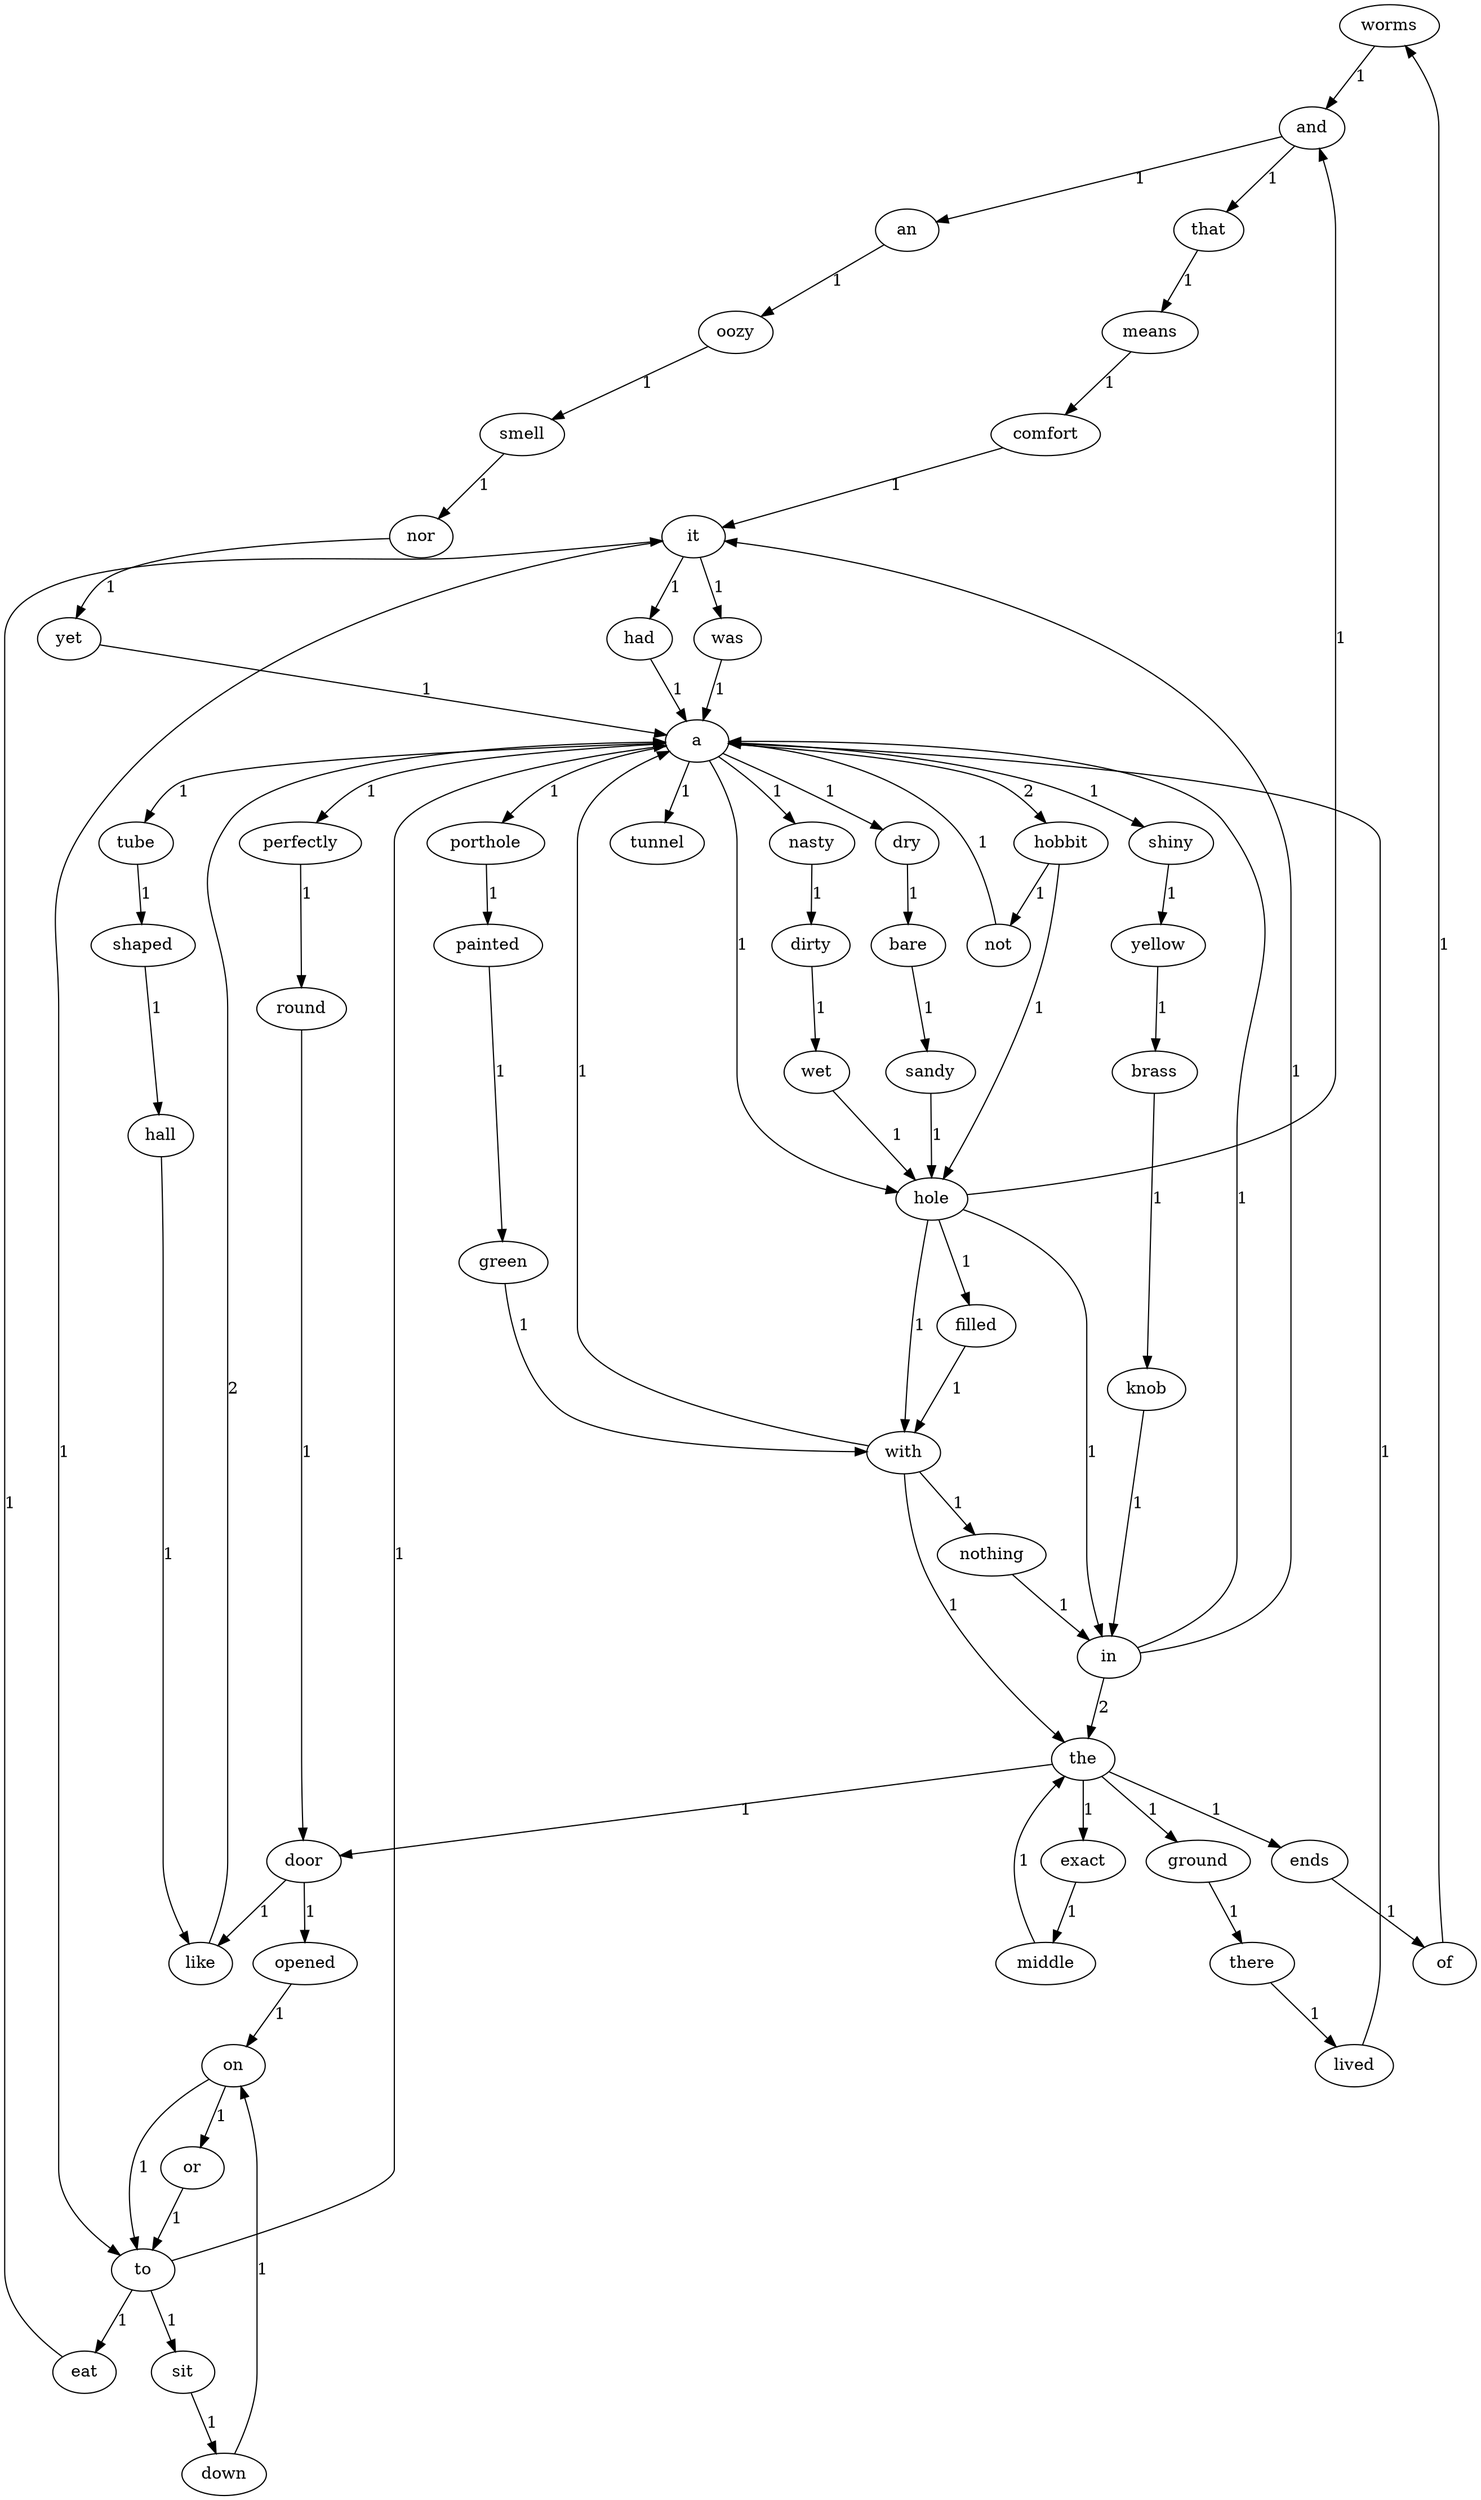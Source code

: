 digraph {
	graph [ "ui.stylesheet"="node { size: 20px; text-size: 12px; } edge { text-size: 10px; }" ];
	"worms" ;
	"and" ;
	"door" ;
	"like" ;
	"opened" ;
	"hall" ;
	"had" ;
	"a" ;
	"smell" ;
	"nor" ;
	"down" ;
	"on" ;
	"that" ;
	"means" ;
	"bare" ;
	"sandy" ;
	"nasty" ;
	"dirty" ;
	"in" ;
	"the" ;
	"it" ;
	"nothing" ;
	"dry" ;
	"oozy" ;
	"was" ;
	"to" ;
	"brass" ;
	"knob" ;
	"an" ;
	"hobbit" ;
	"hole" ;
	"not" ;
	"porthole" ;
	"painted" ;
	"tube" ;
	"shaped" ;
	"exact" ;
	"middle" ;
	"ground" ;
	"there" ;
	"perfectly" ;
	"round" ;
	"green" ;
	"yellow" ;
	"yet" ;
	"ends" ;
	"of" ;
	"eat" ;
	"lived" ;
	"sit" ;
	"or" ;
	"wet" ;
	"shiny" ;
	"tunnel" ;
	"comfort" ;
	"with" ;
	"filled" ;
	"worms" -> "and" ["label"="1"];
	"door" -> "like" ["label"="1"];
	"door" -> "opened" ["label"="1"];
	"hall" -> "like" ["label"="1"];
	"had" -> "a" ["label"="1"];
	"smell" -> "nor" ["label"="1"];
	"down" -> "on" ["label"="1"];
	"that" -> "means" ["label"="1"];
	"bare" -> "sandy" ["label"="1"];
	"nasty" -> "dirty" ["label"="1"];
	"in" -> "the" ["label"="2"];
	"in" -> "a" ["label"="1"];
	"in" -> "it" ["label"="1"];
	"like" -> "a" ["label"="2"];
	"nothing" -> "in" ["label"="1"];
	"dry" -> "bare" ["label"="1"];
	"opened" -> "on" ["label"="1"];
	"oozy" -> "smell" ["label"="1"];
	"it" -> "was" ["label"="1"];
	"it" -> "had" ["label"="1"];
	"it" -> "to" ["label"="1"];
	"brass" -> "knob" ["label"="1"];
	"an" -> "oozy" ["label"="1"];
	"hobbit" -> "hole" ["label"="1"];
	"hobbit" -> "not" ["label"="1"];
	"porthole" -> "painted" ["label"="1"];
	"tube" -> "shaped" ["label"="1"];
	"exact" -> "middle" ["label"="1"];
	"ground" -> "there" ["label"="1"];
	"perfectly" -> "round" ["label"="1"];
	"knob" -> "in" ["label"="1"];
	"painted" -> "green" ["label"="1"];
	"shaped" -> "hall" ["label"="1"];
	"yellow" -> "brass" ["label"="1"];
	"nor" -> "yet" ["label"="1"];
	"not" -> "a" ["label"="1"];
	"and" -> "that" ["label"="1"];
	"and" -> "an" ["label"="1"];
	"ends" -> "of" ["label"="1"];
	"of" -> "worms" ["label"="1"];
	"eat" -> "it" ["label"="1"];
	"lived" -> "a" ["label"="1"];
	"sit" -> "down" ["label"="1"];
	"on" -> "or" ["label"="1"];
	"on" -> "to" ["label"="1"];
	"dirty" -> "wet" ["label"="1"];
	"a" -> "hole" ["label"="1"];
	"a" -> "hobbit" ["label"="2"];
	"a" -> "porthole" ["label"="1"];
	"a" -> "tube" ["label"="1"];
	"a" -> "perfectly" ["label"="1"];
	"a" -> "dry" ["label"="1"];
	"a" -> "shiny" ["label"="1"];
	"a" -> "nasty" ["label"="1"];
	"a" -> "tunnel" ["label"="1"];
	"means" -> "comfort" ["label"="1"];
	"or" -> "to" ["label"="1"];
	"green" -> "with" ["label"="1"];
	"middle" -> "the" ["label"="1"];
	"wet" -> "hole" ["label"="1"];
	"was" -> "a" ["label"="1"];
	"yet" -> "a" ["label"="1"];
	"filled" -> "with" ["label"="1"];
	"comfort" -> "it" ["label"="1"];
	"hole" -> "with" ["label"="1"];
	"hole" -> "in" ["label"="1"];
	"hole" -> "and" ["label"="1"];
	"hole" -> "filled" ["label"="1"];
	"the" -> "door" ["label"="1"];
	"the" -> "ends" ["label"="1"];
	"the" -> "exact" ["label"="1"];
	"the" -> "ground" ["label"="1"];
	"with" -> "the" ["label"="1"];
	"with" -> "a" ["label"="1"];
	"with" -> "nothing" ["label"="1"];
	"round" -> "door" ["label"="1"];
	"there" -> "lived" ["label"="1"];
	"sandy" -> "hole" ["label"="1"];
	"shiny" -> "yellow" ["label"="1"];
	"to" -> "a" ["label"="1"];
	"to" -> "eat" ["label"="1"];
	"to" -> "sit" ["label"="1"];
}

